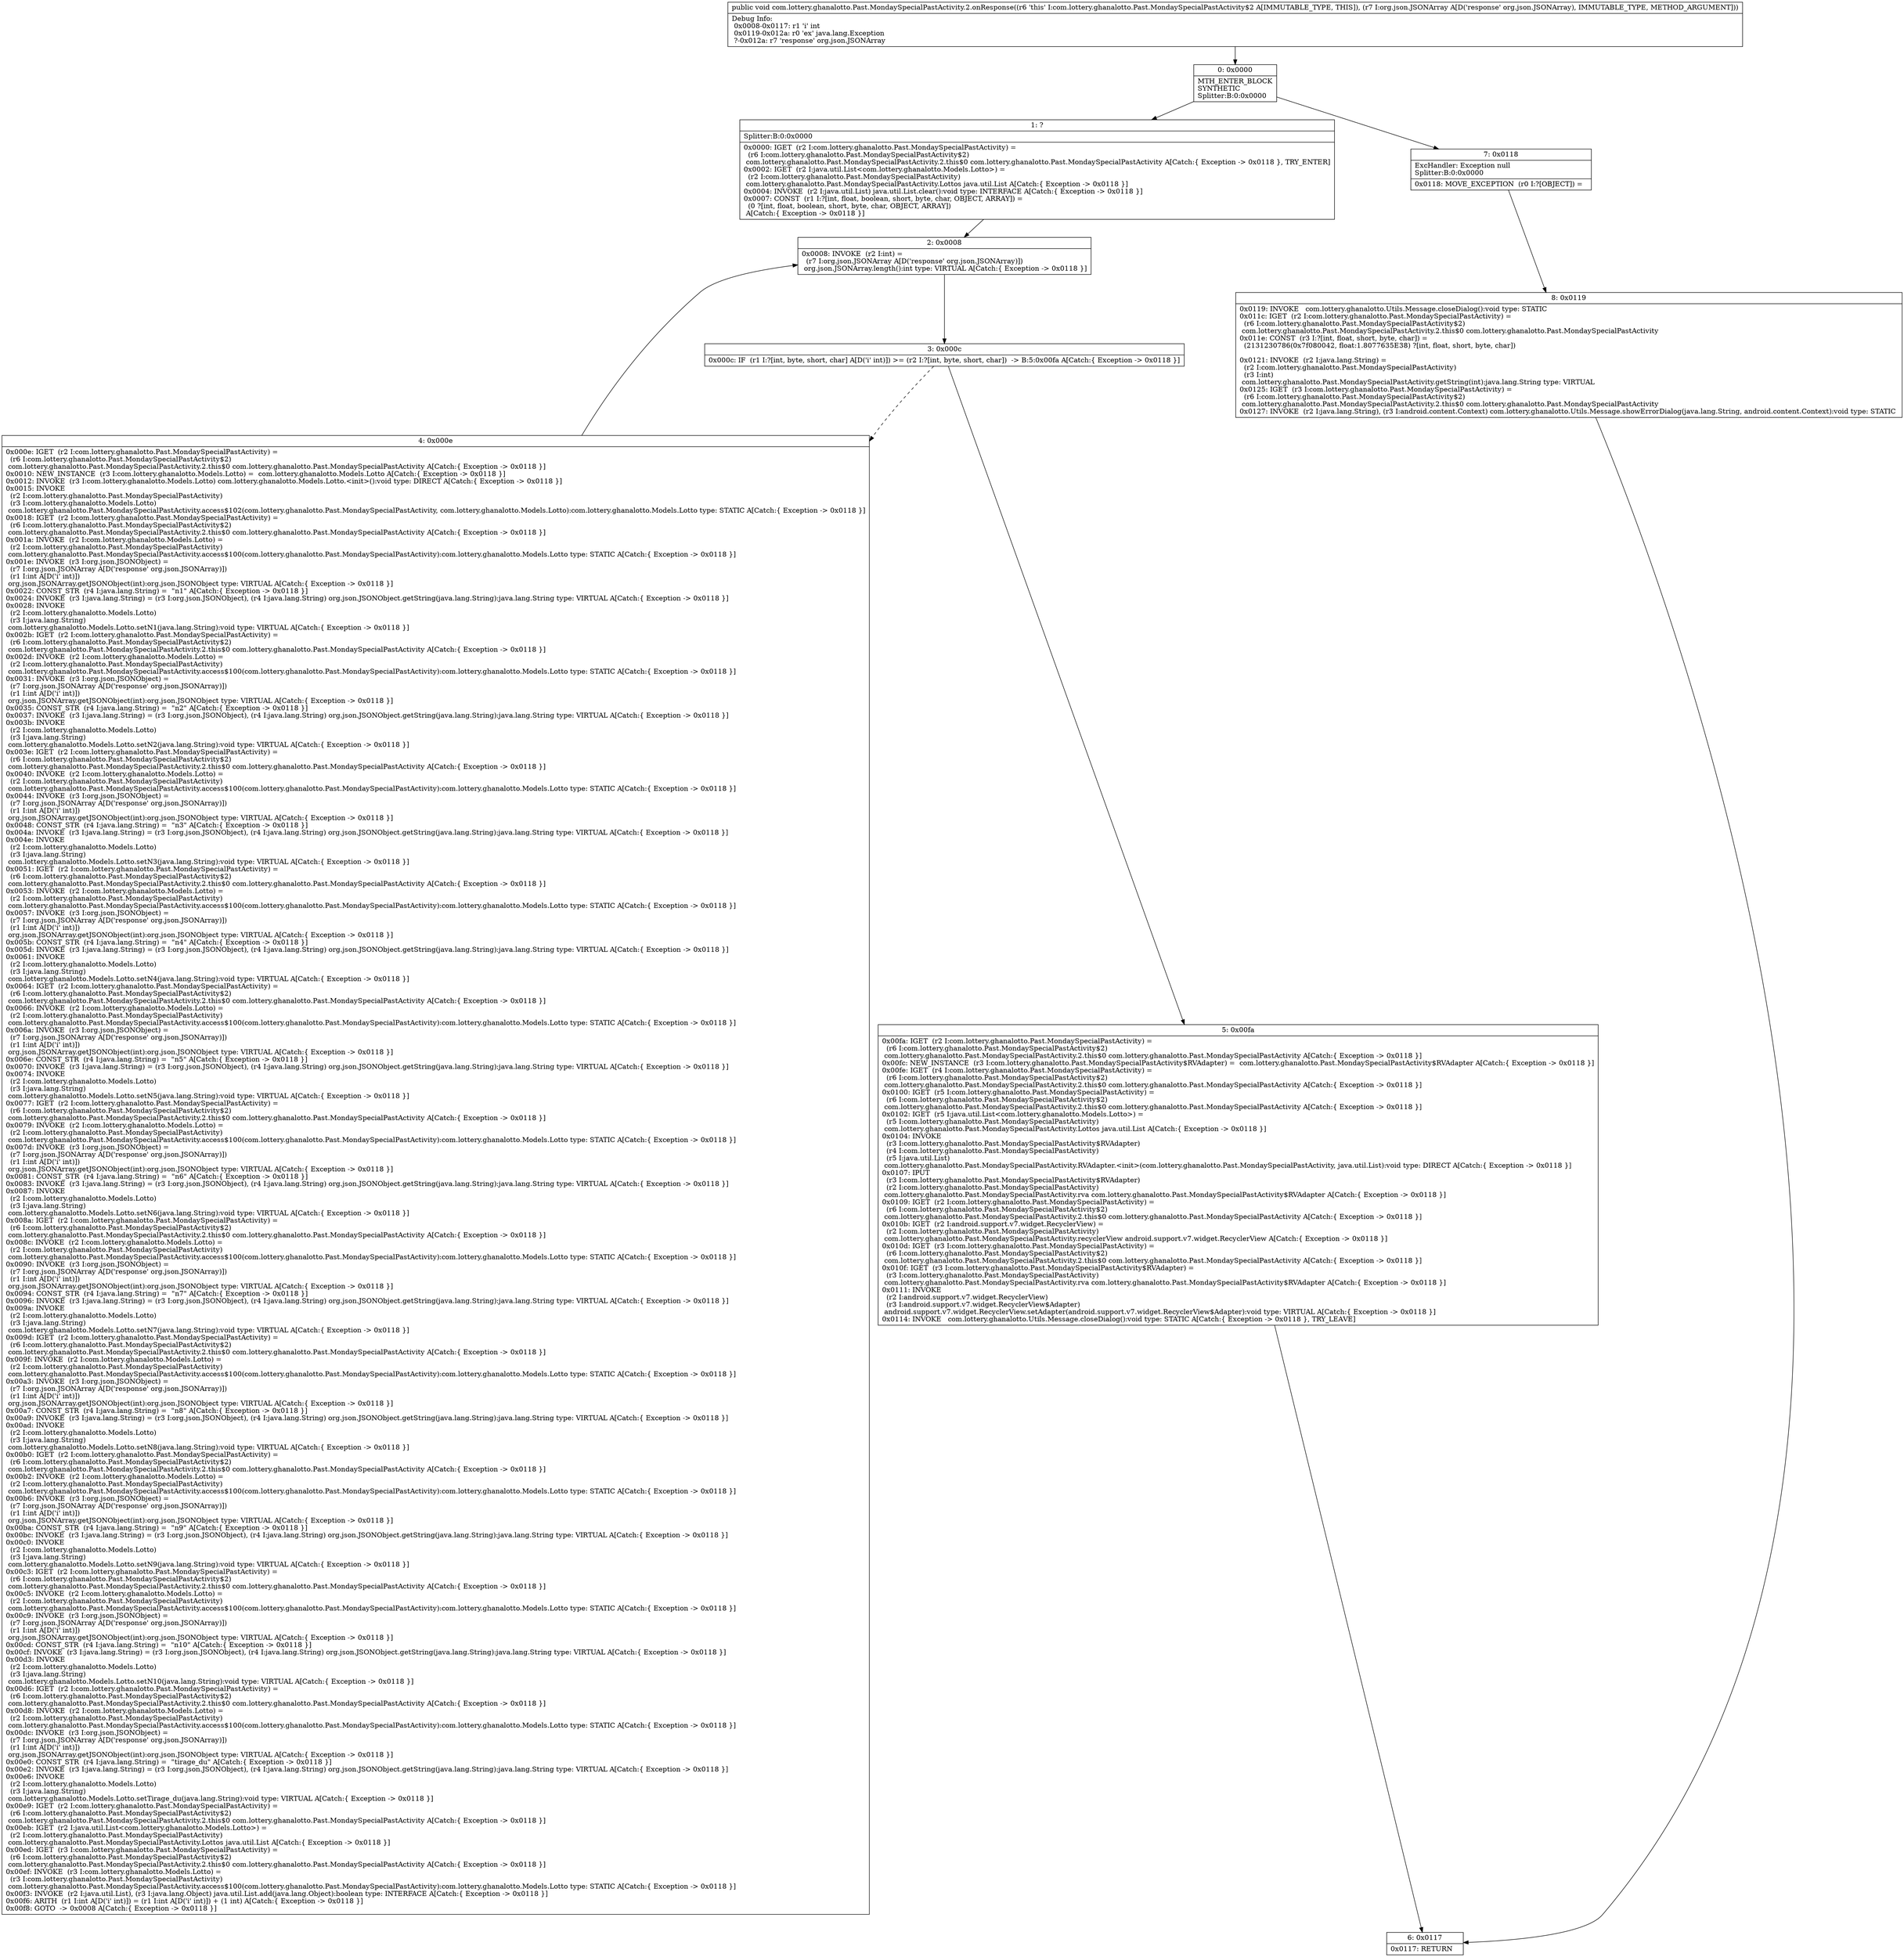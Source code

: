 digraph "CFG forcom.lottery.ghanalotto.Past.MondaySpecialPastActivity.2.onResponse(Lorg\/json\/JSONArray;)V" {
Node_0 [shape=record,label="{0\:\ 0x0000|MTH_ENTER_BLOCK\lSYNTHETIC\lSplitter:B:0:0x0000\l}"];
Node_1 [shape=record,label="{1\:\ ?|Splitter:B:0:0x0000\l|0x0000: IGET  (r2 I:com.lottery.ghanalotto.Past.MondaySpecialPastActivity) = \l  (r6 I:com.lottery.ghanalotto.Past.MondaySpecialPastActivity$2)\l com.lottery.ghanalotto.Past.MondaySpecialPastActivity.2.this$0 com.lottery.ghanalotto.Past.MondaySpecialPastActivity A[Catch:\{ Exception \-\> 0x0118 \}, TRY_ENTER]\l0x0002: IGET  (r2 I:java.util.List\<com.lottery.ghanalotto.Models.Lotto\>) = \l  (r2 I:com.lottery.ghanalotto.Past.MondaySpecialPastActivity)\l com.lottery.ghanalotto.Past.MondaySpecialPastActivity.Lottos java.util.List A[Catch:\{ Exception \-\> 0x0118 \}]\l0x0004: INVOKE  (r2 I:java.util.List) java.util.List.clear():void type: INTERFACE A[Catch:\{ Exception \-\> 0x0118 \}]\l0x0007: CONST  (r1 I:?[int, float, boolean, short, byte, char, OBJECT, ARRAY]) = \l  (0 ?[int, float, boolean, short, byte, char, OBJECT, ARRAY])\l A[Catch:\{ Exception \-\> 0x0118 \}]\l}"];
Node_2 [shape=record,label="{2\:\ 0x0008|0x0008: INVOKE  (r2 I:int) = \l  (r7 I:org.json.JSONArray A[D('response' org.json.JSONArray)])\l org.json.JSONArray.length():int type: VIRTUAL A[Catch:\{ Exception \-\> 0x0118 \}]\l}"];
Node_3 [shape=record,label="{3\:\ 0x000c|0x000c: IF  (r1 I:?[int, byte, short, char] A[D('i' int)]) \>= (r2 I:?[int, byte, short, char])  \-\> B:5:0x00fa A[Catch:\{ Exception \-\> 0x0118 \}]\l}"];
Node_4 [shape=record,label="{4\:\ 0x000e|0x000e: IGET  (r2 I:com.lottery.ghanalotto.Past.MondaySpecialPastActivity) = \l  (r6 I:com.lottery.ghanalotto.Past.MondaySpecialPastActivity$2)\l com.lottery.ghanalotto.Past.MondaySpecialPastActivity.2.this$0 com.lottery.ghanalotto.Past.MondaySpecialPastActivity A[Catch:\{ Exception \-\> 0x0118 \}]\l0x0010: NEW_INSTANCE  (r3 I:com.lottery.ghanalotto.Models.Lotto) =  com.lottery.ghanalotto.Models.Lotto A[Catch:\{ Exception \-\> 0x0118 \}]\l0x0012: INVOKE  (r3 I:com.lottery.ghanalotto.Models.Lotto) com.lottery.ghanalotto.Models.Lotto.\<init\>():void type: DIRECT A[Catch:\{ Exception \-\> 0x0118 \}]\l0x0015: INVOKE  \l  (r2 I:com.lottery.ghanalotto.Past.MondaySpecialPastActivity)\l  (r3 I:com.lottery.ghanalotto.Models.Lotto)\l com.lottery.ghanalotto.Past.MondaySpecialPastActivity.access$102(com.lottery.ghanalotto.Past.MondaySpecialPastActivity, com.lottery.ghanalotto.Models.Lotto):com.lottery.ghanalotto.Models.Lotto type: STATIC A[Catch:\{ Exception \-\> 0x0118 \}]\l0x0018: IGET  (r2 I:com.lottery.ghanalotto.Past.MondaySpecialPastActivity) = \l  (r6 I:com.lottery.ghanalotto.Past.MondaySpecialPastActivity$2)\l com.lottery.ghanalotto.Past.MondaySpecialPastActivity.2.this$0 com.lottery.ghanalotto.Past.MondaySpecialPastActivity A[Catch:\{ Exception \-\> 0x0118 \}]\l0x001a: INVOKE  (r2 I:com.lottery.ghanalotto.Models.Lotto) = \l  (r2 I:com.lottery.ghanalotto.Past.MondaySpecialPastActivity)\l com.lottery.ghanalotto.Past.MondaySpecialPastActivity.access$100(com.lottery.ghanalotto.Past.MondaySpecialPastActivity):com.lottery.ghanalotto.Models.Lotto type: STATIC A[Catch:\{ Exception \-\> 0x0118 \}]\l0x001e: INVOKE  (r3 I:org.json.JSONObject) = \l  (r7 I:org.json.JSONArray A[D('response' org.json.JSONArray)])\l  (r1 I:int A[D('i' int)])\l org.json.JSONArray.getJSONObject(int):org.json.JSONObject type: VIRTUAL A[Catch:\{ Exception \-\> 0x0118 \}]\l0x0022: CONST_STR  (r4 I:java.lang.String) =  \"n1\" A[Catch:\{ Exception \-\> 0x0118 \}]\l0x0024: INVOKE  (r3 I:java.lang.String) = (r3 I:org.json.JSONObject), (r4 I:java.lang.String) org.json.JSONObject.getString(java.lang.String):java.lang.String type: VIRTUAL A[Catch:\{ Exception \-\> 0x0118 \}]\l0x0028: INVOKE  \l  (r2 I:com.lottery.ghanalotto.Models.Lotto)\l  (r3 I:java.lang.String)\l com.lottery.ghanalotto.Models.Lotto.setN1(java.lang.String):void type: VIRTUAL A[Catch:\{ Exception \-\> 0x0118 \}]\l0x002b: IGET  (r2 I:com.lottery.ghanalotto.Past.MondaySpecialPastActivity) = \l  (r6 I:com.lottery.ghanalotto.Past.MondaySpecialPastActivity$2)\l com.lottery.ghanalotto.Past.MondaySpecialPastActivity.2.this$0 com.lottery.ghanalotto.Past.MondaySpecialPastActivity A[Catch:\{ Exception \-\> 0x0118 \}]\l0x002d: INVOKE  (r2 I:com.lottery.ghanalotto.Models.Lotto) = \l  (r2 I:com.lottery.ghanalotto.Past.MondaySpecialPastActivity)\l com.lottery.ghanalotto.Past.MondaySpecialPastActivity.access$100(com.lottery.ghanalotto.Past.MondaySpecialPastActivity):com.lottery.ghanalotto.Models.Lotto type: STATIC A[Catch:\{ Exception \-\> 0x0118 \}]\l0x0031: INVOKE  (r3 I:org.json.JSONObject) = \l  (r7 I:org.json.JSONArray A[D('response' org.json.JSONArray)])\l  (r1 I:int A[D('i' int)])\l org.json.JSONArray.getJSONObject(int):org.json.JSONObject type: VIRTUAL A[Catch:\{ Exception \-\> 0x0118 \}]\l0x0035: CONST_STR  (r4 I:java.lang.String) =  \"n2\" A[Catch:\{ Exception \-\> 0x0118 \}]\l0x0037: INVOKE  (r3 I:java.lang.String) = (r3 I:org.json.JSONObject), (r4 I:java.lang.String) org.json.JSONObject.getString(java.lang.String):java.lang.String type: VIRTUAL A[Catch:\{ Exception \-\> 0x0118 \}]\l0x003b: INVOKE  \l  (r2 I:com.lottery.ghanalotto.Models.Lotto)\l  (r3 I:java.lang.String)\l com.lottery.ghanalotto.Models.Lotto.setN2(java.lang.String):void type: VIRTUAL A[Catch:\{ Exception \-\> 0x0118 \}]\l0x003e: IGET  (r2 I:com.lottery.ghanalotto.Past.MondaySpecialPastActivity) = \l  (r6 I:com.lottery.ghanalotto.Past.MondaySpecialPastActivity$2)\l com.lottery.ghanalotto.Past.MondaySpecialPastActivity.2.this$0 com.lottery.ghanalotto.Past.MondaySpecialPastActivity A[Catch:\{ Exception \-\> 0x0118 \}]\l0x0040: INVOKE  (r2 I:com.lottery.ghanalotto.Models.Lotto) = \l  (r2 I:com.lottery.ghanalotto.Past.MondaySpecialPastActivity)\l com.lottery.ghanalotto.Past.MondaySpecialPastActivity.access$100(com.lottery.ghanalotto.Past.MondaySpecialPastActivity):com.lottery.ghanalotto.Models.Lotto type: STATIC A[Catch:\{ Exception \-\> 0x0118 \}]\l0x0044: INVOKE  (r3 I:org.json.JSONObject) = \l  (r7 I:org.json.JSONArray A[D('response' org.json.JSONArray)])\l  (r1 I:int A[D('i' int)])\l org.json.JSONArray.getJSONObject(int):org.json.JSONObject type: VIRTUAL A[Catch:\{ Exception \-\> 0x0118 \}]\l0x0048: CONST_STR  (r4 I:java.lang.String) =  \"n3\" A[Catch:\{ Exception \-\> 0x0118 \}]\l0x004a: INVOKE  (r3 I:java.lang.String) = (r3 I:org.json.JSONObject), (r4 I:java.lang.String) org.json.JSONObject.getString(java.lang.String):java.lang.String type: VIRTUAL A[Catch:\{ Exception \-\> 0x0118 \}]\l0x004e: INVOKE  \l  (r2 I:com.lottery.ghanalotto.Models.Lotto)\l  (r3 I:java.lang.String)\l com.lottery.ghanalotto.Models.Lotto.setN3(java.lang.String):void type: VIRTUAL A[Catch:\{ Exception \-\> 0x0118 \}]\l0x0051: IGET  (r2 I:com.lottery.ghanalotto.Past.MondaySpecialPastActivity) = \l  (r6 I:com.lottery.ghanalotto.Past.MondaySpecialPastActivity$2)\l com.lottery.ghanalotto.Past.MondaySpecialPastActivity.2.this$0 com.lottery.ghanalotto.Past.MondaySpecialPastActivity A[Catch:\{ Exception \-\> 0x0118 \}]\l0x0053: INVOKE  (r2 I:com.lottery.ghanalotto.Models.Lotto) = \l  (r2 I:com.lottery.ghanalotto.Past.MondaySpecialPastActivity)\l com.lottery.ghanalotto.Past.MondaySpecialPastActivity.access$100(com.lottery.ghanalotto.Past.MondaySpecialPastActivity):com.lottery.ghanalotto.Models.Lotto type: STATIC A[Catch:\{ Exception \-\> 0x0118 \}]\l0x0057: INVOKE  (r3 I:org.json.JSONObject) = \l  (r7 I:org.json.JSONArray A[D('response' org.json.JSONArray)])\l  (r1 I:int A[D('i' int)])\l org.json.JSONArray.getJSONObject(int):org.json.JSONObject type: VIRTUAL A[Catch:\{ Exception \-\> 0x0118 \}]\l0x005b: CONST_STR  (r4 I:java.lang.String) =  \"n4\" A[Catch:\{ Exception \-\> 0x0118 \}]\l0x005d: INVOKE  (r3 I:java.lang.String) = (r3 I:org.json.JSONObject), (r4 I:java.lang.String) org.json.JSONObject.getString(java.lang.String):java.lang.String type: VIRTUAL A[Catch:\{ Exception \-\> 0x0118 \}]\l0x0061: INVOKE  \l  (r2 I:com.lottery.ghanalotto.Models.Lotto)\l  (r3 I:java.lang.String)\l com.lottery.ghanalotto.Models.Lotto.setN4(java.lang.String):void type: VIRTUAL A[Catch:\{ Exception \-\> 0x0118 \}]\l0x0064: IGET  (r2 I:com.lottery.ghanalotto.Past.MondaySpecialPastActivity) = \l  (r6 I:com.lottery.ghanalotto.Past.MondaySpecialPastActivity$2)\l com.lottery.ghanalotto.Past.MondaySpecialPastActivity.2.this$0 com.lottery.ghanalotto.Past.MondaySpecialPastActivity A[Catch:\{ Exception \-\> 0x0118 \}]\l0x0066: INVOKE  (r2 I:com.lottery.ghanalotto.Models.Lotto) = \l  (r2 I:com.lottery.ghanalotto.Past.MondaySpecialPastActivity)\l com.lottery.ghanalotto.Past.MondaySpecialPastActivity.access$100(com.lottery.ghanalotto.Past.MondaySpecialPastActivity):com.lottery.ghanalotto.Models.Lotto type: STATIC A[Catch:\{ Exception \-\> 0x0118 \}]\l0x006a: INVOKE  (r3 I:org.json.JSONObject) = \l  (r7 I:org.json.JSONArray A[D('response' org.json.JSONArray)])\l  (r1 I:int A[D('i' int)])\l org.json.JSONArray.getJSONObject(int):org.json.JSONObject type: VIRTUAL A[Catch:\{ Exception \-\> 0x0118 \}]\l0x006e: CONST_STR  (r4 I:java.lang.String) =  \"n5\" A[Catch:\{ Exception \-\> 0x0118 \}]\l0x0070: INVOKE  (r3 I:java.lang.String) = (r3 I:org.json.JSONObject), (r4 I:java.lang.String) org.json.JSONObject.getString(java.lang.String):java.lang.String type: VIRTUAL A[Catch:\{ Exception \-\> 0x0118 \}]\l0x0074: INVOKE  \l  (r2 I:com.lottery.ghanalotto.Models.Lotto)\l  (r3 I:java.lang.String)\l com.lottery.ghanalotto.Models.Lotto.setN5(java.lang.String):void type: VIRTUAL A[Catch:\{ Exception \-\> 0x0118 \}]\l0x0077: IGET  (r2 I:com.lottery.ghanalotto.Past.MondaySpecialPastActivity) = \l  (r6 I:com.lottery.ghanalotto.Past.MondaySpecialPastActivity$2)\l com.lottery.ghanalotto.Past.MondaySpecialPastActivity.2.this$0 com.lottery.ghanalotto.Past.MondaySpecialPastActivity A[Catch:\{ Exception \-\> 0x0118 \}]\l0x0079: INVOKE  (r2 I:com.lottery.ghanalotto.Models.Lotto) = \l  (r2 I:com.lottery.ghanalotto.Past.MondaySpecialPastActivity)\l com.lottery.ghanalotto.Past.MondaySpecialPastActivity.access$100(com.lottery.ghanalotto.Past.MondaySpecialPastActivity):com.lottery.ghanalotto.Models.Lotto type: STATIC A[Catch:\{ Exception \-\> 0x0118 \}]\l0x007d: INVOKE  (r3 I:org.json.JSONObject) = \l  (r7 I:org.json.JSONArray A[D('response' org.json.JSONArray)])\l  (r1 I:int A[D('i' int)])\l org.json.JSONArray.getJSONObject(int):org.json.JSONObject type: VIRTUAL A[Catch:\{ Exception \-\> 0x0118 \}]\l0x0081: CONST_STR  (r4 I:java.lang.String) =  \"n6\" A[Catch:\{ Exception \-\> 0x0118 \}]\l0x0083: INVOKE  (r3 I:java.lang.String) = (r3 I:org.json.JSONObject), (r4 I:java.lang.String) org.json.JSONObject.getString(java.lang.String):java.lang.String type: VIRTUAL A[Catch:\{ Exception \-\> 0x0118 \}]\l0x0087: INVOKE  \l  (r2 I:com.lottery.ghanalotto.Models.Lotto)\l  (r3 I:java.lang.String)\l com.lottery.ghanalotto.Models.Lotto.setN6(java.lang.String):void type: VIRTUAL A[Catch:\{ Exception \-\> 0x0118 \}]\l0x008a: IGET  (r2 I:com.lottery.ghanalotto.Past.MondaySpecialPastActivity) = \l  (r6 I:com.lottery.ghanalotto.Past.MondaySpecialPastActivity$2)\l com.lottery.ghanalotto.Past.MondaySpecialPastActivity.2.this$0 com.lottery.ghanalotto.Past.MondaySpecialPastActivity A[Catch:\{ Exception \-\> 0x0118 \}]\l0x008c: INVOKE  (r2 I:com.lottery.ghanalotto.Models.Lotto) = \l  (r2 I:com.lottery.ghanalotto.Past.MondaySpecialPastActivity)\l com.lottery.ghanalotto.Past.MondaySpecialPastActivity.access$100(com.lottery.ghanalotto.Past.MondaySpecialPastActivity):com.lottery.ghanalotto.Models.Lotto type: STATIC A[Catch:\{ Exception \-\> 0x0118 \}]\l0x0090: INVOKE  (r3 I:org.json.JSONObject) = \l  (r7 I:org.json.JSONArray A[D('response' org.json.JSONArray)])\l  (r1 I:int A[D('i' int)])\l org.json.JSONArray.getJSONObject(int):org.json.JSONObject type: VIRTUAL A[Catch:\{ Exception \-\> 0x0118 \}]\l0x0094: CONST_STR  (r4 I:java.lang.String) =  \"n7\" A[Catch:\{ Exception \-\> 0x0118 \}]\l0x0096: INVOKE  (r3 I:java.lang.String) = (r3 I:org.json.JSONObject), (r4 I:java.lang.String) org.json.JSONObject.getString(java.lang.String):java.lang.String type: VIRTUAL A[Catch:\{ Exception \-\> 0x0118 \}]\l0x009a: INVOKE  \l  (r2 I:com.lottery.ghanalotto.Models.Lotto)\l  (r3 I:java.lang.String)\l com.lottery.ghanalotto.Models.Lotto.setN7(java.lang.String):void type: VIRTUAL A[Catch:\{ Exception \-\> 0x0118 \}]\l0x009d: IGET  (r2 I:com.lottery.ghanalotto.Past.MondaySpecialPastActivity) = \l  (r6 I:com.lottery.ghanalotto.Past.MondaySpecialPastActivity$2)\l com.lottery.ghanalotto.Past.MondaySpecialPastActivity.2.this$0 com.lottery.ghanalotto.Past.MondaySpecialPastActivity A[Catch:\{ Exception \-\> 0x0118 \}]\l0x009f: INVOKE  (r2 I:com.lottery.ghanalotto.Models.Lotto) = \l  (r2 I:com.lottery.ghanalotto.Past.MondaySpecialPastActivity)\l com.lottery.ghanalotto.Past.MondaySpecialPastActivity.access$100(com.lottery.ghanalotto.Past.MondaySpecialPastActivity):com.lottery.ghanalotto.Models.Lotto type: STATIC A[Catch:\{ Exception \-\> 0x0118 \}]\l0x00a3: INVOKE  (r3 I:org.json.JSONObject) = \l  (r7 I:org.json.JSONArray A[D('response' org.json.JSONArray)])\l  (r1 I:int A[D('i' int)])\l org.json.JSONArray.getJSONObject(int):org.json.JSONObject type: VIRTUAL A[Catch:\{ Exception \-\> 0x0118 \}]\l0x00a7: CONST_STR  (r4 I:java.lang.String) =  \"n8\" A[Catch:\{ Exception \-\> 0x0118 \}]\l0x00a9: INVOKE  (r3 I:java.lang.String) = (r3 I:org.json.JSONObject), (r4 I:java.lang.String) org.json.JSONObject.getString(java.lang.String):java.lang.String type: VIRTUAL A[Catch:\{ Exception \-\> 0x0118 \}]\l0x00ad: INVOKE  \l  (r2 I:com.lottery.ghanalotto.Models.Lotto)\l  (r3 I:java.lang.String)\l com.lottery.ghanalotto.Models.Lotto.setN8(java.lang.String):void type: VIRTUAL A[Catch:\{ Exception \-\> 0x0118 \}]\l0x00b0: IGET  (r2 I:com.lottery.ghanalotto.Past.MondaySpecialPastActivity) = \l  (r6 I:com.lottery.ghanalotto.Past.MondaySpecialPastActivity$2)\l com.lottery.ghanalotto.Past.MondaySpecialPastActivity.2.this$0 com.lottery.ghanalotto.Past.MondaySpecialPastActivity A[Catch:\{ Exception \-\> 0x0118 \}]\l0x00b2: INVOKE  (r2 I:com.lottery.ghanalotto.Models.Lotto) = \l  (r2 I:com.lottery.ghanalotto.Past.MondaySpecialPastActivity)\l com.lottery.ghanalotto.Past.MondaySpecialPastActivity.access$100(com.lottery.ghanalotto.Past.MondaySpecialPastActivity):com.lottery.ghanalotto.Models.Lotto type: STATIC A[Catch:\{ Exception \-\> 0x0118 \}]\l0x00b6: INVOKE  (r3 I:org.json.JSONObject) = \l  (r7 I:org.json.JSONArray A[D('response' org.json.JSONArray)])\l  (r1 I:int A[D('i' int)])\l org.json.JSONArray.getJSONObject(int):org.json.JSONObject type: VIRTUAL A[Catch:\{ Exception \-\> 0x0118 \}]\l0x00ba: CONST_STR  (r4 I:java.lang.String) =  \"n9\" A[Catch:\{ Exception \-\> 0x0118 \}]\l0x00bc: INVOKE  (r3 I:java.lang.String) = (r3 I:org.json.JSONObject), (r4 I:java.lang.String) org.json.JSONObject.getString(java.lang.String):java.lang.String type: VIRTUAL A[Catch:\{ Exception \-\> 0x0118 \}]\l0x00c0: INVOKE  \l  (r2 I:com.lottery.ghanalotto.Models.Lotto)\l  (r3 I:java.lang.String)\l com.lottery.ghanalotto.Models.Lotto.setN9(java.lang.String):void type: VIRTUAL A[Catch:\{ Exception \-\> 0x0118 \}]\l0x00c3: IGET  (r2 I:com.lottery.ghanalotto.Past.MondaySpecialPastActivity) = \l  (r6 I:com.lottery.ghanalotto.Past.MondaySpecialPastActivity$2)\l com.lottery.ghanalotto.Past.MondaySpecialPastActivity.2.this$0 com.lottery.ghanalotto.Past.MondaySpecialPastActivity A[Catch:\{ Exception \-\> 0x0118 \}]\l0x00c5: INVOKE  (r2 I:com.lottery.ghanalotto.Models.Lotto) = \l  (r2 I:com.lottery.ghanalotto.Past.MondaySpecialPastActivity)\l com.lottery.ghanalotto.Past.MondaySpecialPastActivity.access$100(com.lottery.ghanalotto.Past.MondaySpecialPastActivity):com.lottery.ghanalotto.Models.Lotto type: STATIC A[Catch:\{ Exception \-\> 0x0118 \}]\l0x00c9: INVOKE  (r3 I:org.json.JSONObject) = \l  (r7 I:org.json.JSONArray A[D('response' org.json.JSONArray)])\l  (r1 I:int A[D('i' int)])\l org.json.JSONArray.getJSONObject(int):org.json.JSONObject type: VIRTUAL A[Catch:\{ Exception \-\> 0x0118 \}]\l0x00cd: CONST_STR  (r4 I:java.lang.String) =  \"n10\" A[Catch:\{ Exception \-\> 0x0118 \}]\l0x00cf: INVOKE  (r3 I:java.lang.String) = (r3 I:org.json.JSONObject), (r4 I:java.lang.String) org.json.JSONObject.getString(java.lang.String):java.lang.String type: VIRTUAL A[Catch:\{ Exception \-\> 0x0118 \}]\l0x00d3: INVOKE  \l  (r2 I:com.lottery.ghanalotto.Models.Lotto)\l  (r3 I:java.lang.String)\l com.lottery.ghanalotto.Models.Lotto.setN10(java.lang.String):void type: VIRTUAL A[Catch:\{ Exception \-\> 0x0118 \}]\l0x00d6: IGET  (r2 I:com.lottery.ghanalotto.Past.MondaySpecialPastActivity) = \l  (r6 I:com.lottery.ghanalotto.Past.MondaySpecialPastActivity$2)\l com.lottery.ghanalotto.Past.MondaySpecialPastActivity.2.this$0 com.lottery.ghanalotto.Past.MondaySpecialPastActivity A[Catch:\{ Exception \-\> 0x0118 \}]\l0x00d8: INVOKE  (r2 I:com.lottery.ghanalotto.Models.Lotto) = \l  (r2 I:com.lottery.ghanalotto.Past.MondaySpecialPastActivity)\l com.lottery.ghanalotto.Past.MondaySpecialPastActivity.access$100(com.lottery.ghanalotto.Past.MondaySpecialPastActivity):com.lottery.ghanalotto.Models.Lotto type: STATIC A[Catch:\{ Exception \-\> 0x0118 \}]\l0x00dc: INVOKE  (r3 I:org.json.JSONObject) = \l  (r7 I:org.json.JSONArray A[D('response' org.json.JSONArray)])\l  (r1 I:int A[D('i' int)])\l org.json.JSONArray.getJSONObject(int):org.json.JSONObject type: VIRTUAL A[Catch:\{ Exception \-\> 0x0118 \}]\l0x00e0: CONST_STR  (r4 I:java.lang.String) =  \"tirage_du\" A[Catch:\{ Exception \-\> 0x0118 \}]\l0x00e2: INVOKE  (r3 I:java.lang.String) = (r3 I:org.json.JSONObject), (r4 I:java.lang.String) org.json.JSONObject.getString(java.lang.String):java.lang.String type: VIRTUAL A[Catch:\{ Exception \-\> 0x0118 \}]\l0x00e6: INVOKE  \l  (r2 I:com.lottery.ghanalotto.Models.Lotto)\l  (r3 I:java.lang.String)\l com.lottery.ghanalotto.Models.Lotto.setTirage_du(java.lang.String):void type: VIRTUAL A[Catch:\{ Exception \-\> 0x0118 \}]\l0x00e9: IGET  (r2 I:com.lottery.ghanalotto.Past.MondaySpecialPastActivity) = \l  (r6 I:com.lottery.ghanalotto.Past.MondaySpecialPastActivity$2)\l com.lottery.ghanalotto.Past.MondaySpecialPastActivity.2.this$0 com.lottery.ghanalotto.Past.MondaySpecialPastActivity A[Catch:\{ Exception \-\> 0x0118 \}]\l0x00eb: IGET  (r2 I:java.util.List\<com.lottery.ghanalotto.Models.Lotto\>) = \l  (r2 I:com.lottery.ghanalotto.Past.MondaySpecialPastActivity)\l com.lottery.ghanalotto.Past.MondaySpecialPastActivity.Lottos java.util.List A[Catch:\{ Exception \-\> 0x0118 \}]\l0x00ed: IGET  (r3 I:com.lottery.ghanalotto.Past.MondaySpecialPastActivity) = \l  (r6 I:com.lottery.ghanalotto.Past.MondaySpecialPastActivity$2)\l com.lottery.ghanalotto.Past.MondaySpecialPastActivity.2.this$0 com.lottery.ghanalotto.Past.MondaySpecialPastActivity A[Catch:\{ Exception \-\> 0x0118 \}]\l0x00ef: INVOKE  (r3 I:com.lottery.ghanalotto.Models.Lotto) = \l  (r3 I:com.lottery.ghanalotto.Past.MondaySpecialPastActivity)\l com.lottery.ghanalotto.Past.MondaySpecialPastActivity.access$100(com.lottery.ghanalotto.Past.MondaySpecialPastActivity):com.lottery.ghanalotto.Models.Lotto type: STATIC A[Catch:\{ Exception \-\> 0x0118 \}]\l0x00f3: INVOKE  (r2 I:java.util.List), (r3 I:java.lang.Object) java.util.List.add(java.lang.Object):boolean type: INTERFACE A[Catch:\{ Exception \-\> 0x0118 \}]\l0x00f6: ARITH  (r1 I:int A[D('i' int)]) = (r1 I:int A[D('i' int)]) + (1 int) A[Catch:\{ Exception \-\> 0x0118 \}]\l0x00f8: GOTO  \-\> 0x0008 A[Catch:\{ Exception \-\> 0x0118 \}]\l}"];
Node_5 [shape=record,label="{5\:\ 0x00fa|0x00fa: IGET  (r2 I:com.lottery.ghanalotto.Past.MondaySpecialPastActivity) = \l  (r6 I:com.lottery.ghanalotto.Past.MondaySpecialPastActivity$2)\l com.lottery.ghanalotto.Past.MondaySpecialPastActivity.2.this$0 com.lottery.ghanalotto.Past.MondaySpecialPastActivity A[Catch:\{ Exception \-\> 0x0118 \}]\l0x00fc: NEW_INSTANCE  (r3 I:com.lottery.ghanalotto.Past.MondaySpecialPastActivity$RVAdapter) =  com.lottery.ghanalotto.Past.MondaySpecialPastActivity$RVAdapter A[Catch:\{ Exception \-\> 0x0118 \}]\l0x00fe: IGET  (r4 I:com.lottery.ghanalotto.Past.MondaySpecialPastActivity) = \l  (r6 I:com.lottery.ghanalotto.Past.MondaySpecialPastActivity$2)\l com.lottery.ghanalotto.Past.MondaySpecialPastActivity.2.this$0 com.lottery.ghanalotto.Past.MondaySpecialPastActivity A[Catch:\{ Exception \-\> 0x0118 \}]\l0x0100: IGET  (r5 I:com.lottery.ghanalotto.Past.MondaySpecialPastActivity) = \l  (r6 I:com.lottery.ghanalotto.Past.MondaySpecialPastActivity$2)\l com.lottery.ghanalotto.Past.MondaySpecialPastActivity.2.this$0 com.lottery.ghanalotto.Past.MondaySpecialPastActivity A[Catch:\{ Exception \-\> 0x0118 \}]\l0x0102: IGET  (r5 I:java.util.List\<com.lottery.ghanalotto.Models.Lotto\>) = \l  (r5 I:com.lottery.ghanalotto.Past.MondaySpecialPastActivity)\l com.lottery.ghanalotto.Past.MondaySpecialPastActivity.Lottos java.util.List A[Catch:\{ Exception \-\> 0x0118 \}]\l0x0104: INVOKE  \l  (r3 I:com.lottery.ghanalotto.Past.MondaySpecialPastActivity$RVAdapter)\l  (r4 I:com.lottery.ghanalotto.Past.MondaySpecialPastActivity)\l  (r5 I:java.util.List)\l com.lottery.ghanalotto.Past.MondaySpecialPastActivity.RVAdapter.\<init\>(com.lottery.ghanalotto.Past.MondaySpecialPastActivity, java.util.List):void type: DIRECT A[Catch:\{ Exception \-\> 0x0118 \}]\l0x0107: IPUT  \l  (r3 I:com.lottery.ghanalotto.Past.MondaySpecialPastActivity$RVAdapter)\l  (r2 I:com.lottery.ghanalotto.Past.MondaySpecialPastActivity)\l com.lottery.ghanalotto.Past.MondaySpecialPastActivity.rva com.lottery.ghanalotto.Past.MondaySpecialPastActivity$RVAdapter A[Catch:\{ Exception \-\> 0x0118 \}]\l0x0109: IGET  (r2 I:com.lottery.ghanalotto.Past.MondaySpecialPastActivity) = \l  (r6 I:com.lottery.ghanalotto.Past.MondaySpecialPastActivity$2)\l com.lottery.ghanalotto.Past.MondaySpecialPastActivity.2.this$0 com.lottery.ghanalotto.Past.MondaySpecialPastActivity A[Catch:\{ Exception \-\> 0x0118 \}]\l0x010b: IGET  (r2 I:android.support.v7.widget.RecyclerView) = \l  (r2 I:com.lottery.ghanalotto.Past.MondaySpecialPastActivity)\l com.lottery.ghanalotto.Past.MondaySpecialPastActivity.recyclerView android.support.v7.widget.RecyclerView A[Catch:\{ Exception \-\> 0x0118 \}]\l0x010d: IGET  (r3 I:com.lottery.ghanalotto.Past.MondaySpecialPastActivity) = \l  (r6 I:com.lottery.ghanalotto.Past.MondaySpecialPastActivity$2)\l com.lottery.ghanalotto.Past.MondaySpecialPastActivity.2.this$0 com.lottery.ghanalotto.Past.MondaySpecialPastActivity A[Catch:\{ Exception \-\> 0x0118 \}]\l0x010f: IGET  (r3 I:com.lottery.ghanalotto.Past.MondaySpecialPastActivity$RVAdapter) = \l  (r3 I:com.lottery.ghanalotto.Past.MondaySpecialPastActivity)\l com.lottery.ghanalotto.Past.MondaySpecialPastActivity.rva com.lottery.ghanalotto.Past.MondaySpecialPastActivity$RVAdapter A[Catch:\{ Exception \-\> 0x0118 \}]\l0x0111: INVOKE  \l  (r2 I:android.support.v7.widget.RecyclerView)\l  (r3 I:android.support.v7.widget.RecyclerView$Adapter)\l android.support.v7.widget.RecyclerView.setAdapter(android.support.v7.widget.RecyclerView$Adapter):void type: VIRTUAL A[Catch:\{ Exception \-\> 0x0118 \}]\l0x0114: INVOKE   com.lottery.ghanalotto.Utils.Message.closeDialog():void type: STATIC A[Catch:\{ Exception \-\> 0x0118 \}, TRY_LEAVE]\l}"];
Node_6 [shape=record,label="{6\:\ 0x0117|0x0117: RETURN   \l}"];
Node_7 [shape=record,label="{7\:\ 0x0118|ExcHandler: Exception null\lSplitter:B:0:0x0000\l|0x0118: MOVE_EXCEPTION  (r0 I:?[OBJECT]) =  \l}"];
Node_8 [shape=record,label="{8\:\ 0x0119|0x0119: INVOKE   com.lottery.ghanalotto.Utils.Message.closeDialog():void type: STATIC \l0x011c: IGET  (r2 I:com.lottery.ghanalotto.Past.MondaySpecialPastActivity) = \l  (r6 I:com.lottery.ghanalotto.Past.MondaySpecialPastActivity$2)\l com.lottery.ghanalotto.Past.MondaySpecialPastActivity.2.this$0 com.lottery.ghanalotto.Past.MondaySpecialPastActivity \l0x011e: CONST  (r3 I:?[int, float, short, byte, char]) = \l  (2131230786(0x7f080042, float:1.8077635E38) ?[int, float, short, byte, char])\l \l0x0121: INVOKE  (r2 I:java.lang.String) = \l  (r2 I:com.lottery.ghanalotto.Past.MondaySpecialPastActivity)\l  (r3 I:int)\l com.lottery.ghanalotto.Past.MondaySpecialPastActivity.getString(int):java.lang.String type: VIRTUAL \l0x0125: IGET  (r3 I:com.lottery.ghanalotto.Past.MondaySpecialPastActivity) = \l  (r6 I:com.lottery.ghanalotto.Past.MondaySpecialPastActivity$2)\l com.lottery.ghanalotto.Past.MondaySpecialPastActivity.2.this$0 com.lottery.ghanalotto.Past.MondaySpecialPastActivity \l0x0127: INVOKE  (r2 I:java.lang.String), (r3 I:android.content.Context) com.lottery.ghanalotto.Utils.Message.showErrorDialog(java.lang.String, android.content.Context):void type: STATIC \l}"];
MethodNode[shape=record,label="{public void com.lottery.ghanalotto.Past.MondaySpecialPastActivity.2.onResponse((r6 'this' I:com.lottery.ghanalotto.Past.MondaySpecialPastActivity$2 A[IMMUTABLE_TYPE, THIS]), (r7 I:org.json.JSONArray A[D('response' org.json.JSONArray), IMMUTABLE_TYPE, METHOD_ARGUMENT]))  | Debug Info:\l  0x0008\-0x0117: r1 'i' int\l  0x0119\-0x012a: r0 'ex' java.lang.Exception\l  ?\-0x012a: r7 'response' org.json.JSONArray\l}"];
MethodNode -> Node_0;
Node_0 -> Node_1;
Node_0 -> Node_7;
Node_1 -> Node_2;
Node_2 -> Node_3;
Node_3 -> Node_4[style=dashed];
Node_3 -> Node_5;
Node_4 -> Node_2;
Node_5 -> Node_6;
Node_7 -> Node_8;
Node_8 -> Node_6;
}

